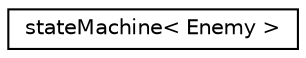 digraph "Graphical Class Hierarchy"
{
 // LATEX_PDF_SIZE
  edge [fontname="Helvetica",fontsize="10",labelfontname="Helvetica",labelfontsize="10"];
  node [fontname="Helvetica",fontsize="10",shape=record];
  rankdir="LR";
  Node0 [label="stateMachine\< Enemy \>",height=0.2,width=0.4,color="black", fillcolor="white", style="filled",URL="$classstate_machine.html",tooltip=" "];
}
